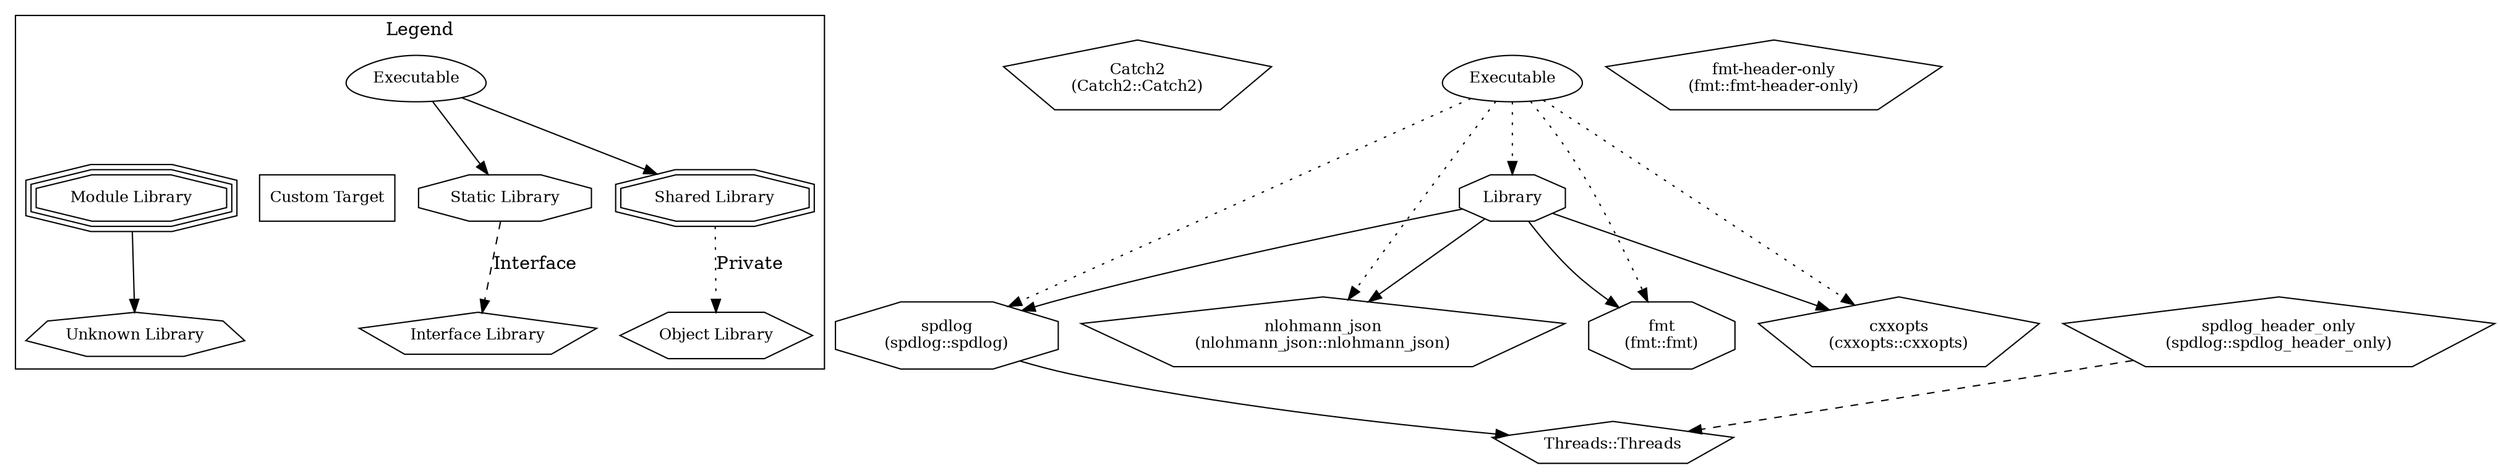 digraph "CppProjectTemplate" {
node [
  fontsize = "12"
];
subgraph clusterLegend {
  label = "Legend";
  color = black;
  edge [ style = invis ];
  legendNode0 [ label = "Executable", shape = egg ];
  legendNode1 [ label = "Static Library", shape = octagon ];
  legendNode2 [ label = "Shared Library", shape = doubleoctagon ];
  legendNode3 [ label = "Module Library", shape = tripleoctagon ];
  legendNode4 [ label = "Interface Library", shape = pentagon ];
  legendNode5 [ label = "Object Library", shape = hexagon ];
  legendNode6 [ label = "Unknown Library", shape = septagon ];
  legendNode7 [ label = "Custom Target", shape = box ];
  legendNode0 -> legendNode1 [ style = solid ];
  legendNode0 -> legendNode2 [ style = solid ];
  legendNode0 -> legendNode3;
  legendNode1 -> legendNode4 [ label = "Interface", style = dashed ];
  legendNode2 -> legendNode5 [ label = "Private", style = dotted ];
  legendNode3 -> legendNode6 [ style = solid ];
  legendNode0 -> legendNode7;
}
    "node0" [ label = "Catch2\n(Catch2::Catch2)", shape = pentagon ];
    "node1" [ label = "Executable", shape = egg ];
    "node2" [ label = "Library", shape = octagon ];
    "node3" [ label = "cxxopts\n(cxxopts::cxxopts)", shape = pentagon ];
    "node2" -> "node3"  // Library -> cxxopts
    "node4" [ label = "fmt\n(fmt::fmt)", shape = octagon ];
    "node2" -> "node4"  // Library -> fmt
    "node5" [ label = "nlohmann_json\n(nlohmann_json::nlohmann_json)", shape = pentagon ];
    "node2" -> "node5"  // Library -> nlohmann_json
    "node6" [ label = "spdlog\n(spdlog::spdlog)", shape = octagon ];
    "node7" [ label = "Threads::Threads", shape = pentagon ];
    "node6" -> "node7"  // spdlog -> Threads::Threads
    "node2" -> "node6"  // Library -> spdlog
    "node1" -> "node2" [ style = dotted ] // Executable -> Library
    "node1" -> "node3" [ style = dotted ] // Executable -> cxxopts
    "node1" -> "node4" [ style = dotted ] // Executable -> fmt
    "node1" -> "node5" [ style = dotted ] // Executable -> nlohmann_json
    "node1" -> "node6" [ style = dotted ] // Executable -> spdlog
    "node8" [ label = "fmt-header-only\n(fmt::fmt-header-only)", shape = pentagon ];
    "node9" [ label = "spdlog_header_only\n(spdlog::spdlog_header_only)", shape = pentagon ];
    "node9" -> "node7" [ style = dashed ] // spdlog_header_only -> Threads::Threads
}
